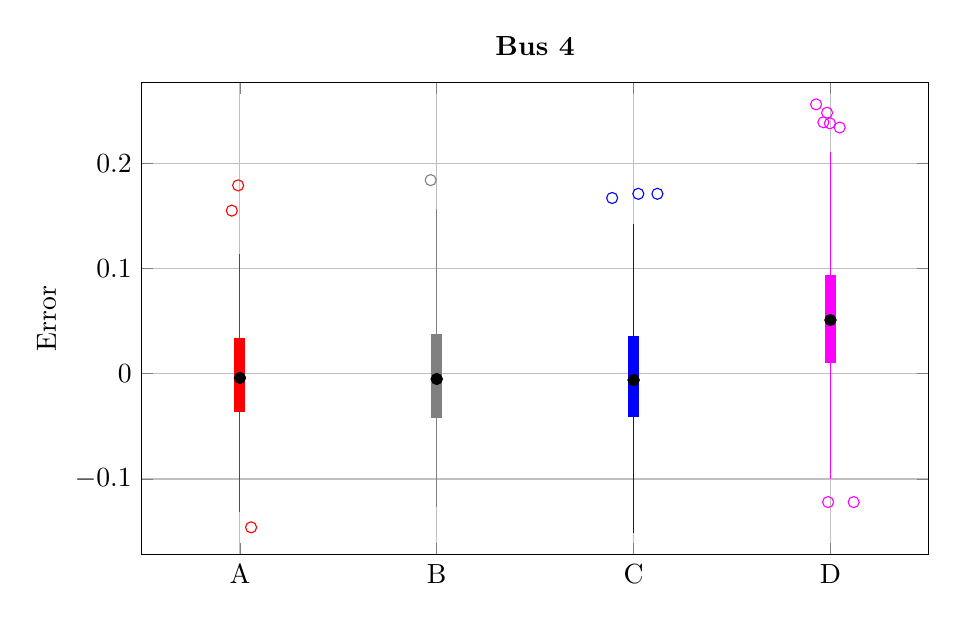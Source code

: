 % This file was created by matlab2tikz.
%
%The latest updates can be retrieved from
%  http://www.mathworks.com/matlabcentral/fileexchange/22022-matlab2tikz-matlab2tikz
%where you can also make suggestions and rate matlab2tikz.
%
\definecolor{mycolor1}{rgb}{1.0,0.0,1.0}%
%
\begin{tikzpicture}

\begin{axis}[%
width=10cm,
height=6cm,
scale only axis,
xmin=0.5,
xmax=4.5,
xtick={1,2,3,4},
xticklabels={{A},{B},{C},{D}},
xmajorgrids,
ymin=-0.172,
ymax=0.277,
ylabel={Error},
ymajorgrids,
axis background/.style={fill=white},
title style={font=\bfseries},
title={Bus 4}
]
\addplot [color=red,solid,forget plot]
  table[row sep=crcr]{%
1	-0.131\\
1	0.114\\
};
\addplot [color=gray,solid,forget plot]
  table[row sep=crcr]{%
2	-0.127\\
2	0.157\\
};
\addplot [color=blue,solid,forget plot]
  table[row sep=crcr]{%
3	-0.151\\
3	0.142\\
};
\addplot [color=mycolor1,solid,forget plot]
  table[row sep=crcr]{%
4	-0.1\\
4	0.211\\
};
\addplot [color=red,solid,line width=4.0pt,forget plot]
  table[row sep=crcr]{%
1	-0.036\\
1	0.034\\
};
\addplot [color=gray,solid,line width=4.0pt,forget plot]
  table[row sep=crcr]{%
2	-0.042\\
2	0.038\\
};
\addplot [color=blue,solid,line width=4.0pt,forget plot]
  table[row sep=crcr]{%
3	-0.041\\
3	0.036\\
};
\addplot [color=mycolor1,solid,line width=4.0pt,forget plot]
  table[row sep=crcr]{%
4	0.01\\
4	0.094\\
};
\addplot [color=black,only marks,mark=*,mark options={solid,fill=black,draw=red},forget plot]
  table[row sep=crcr]{%
1	-0.004\\
};
\addplot [color=black,only marks,mark=*,mark options={solid,fill=black,draw=gray},forget plot]
  table[row sep=crcr]{%
2	-0.005\\
};
\addplot [color=black,only marks,mark=*,mark options={solid,fill=black,draw=blue},forget plot]
  table[row sep=crcr]{%
3	-0.006\\
};
\addplot [color=black,only marks,mark=*,mark options={solid,fill=black,draw=mycolor1},forget plot]
  table[row sep=crcr]{%
4	0.051\\
};
\addplot [color=black,only marks,mark=*,mark options={solid,draw=black},forget plot]
  table[row sep=crcr]{%
1	-0.004\\
};
\addplot [color=black,only marks,mark=*,mark options={solid,draw=black},forget plot]
  table[row sep=crcr]{%
2	-0.005\\
};
\addplot [color=black,only marks,mark=*,mark options={solid,draw=black},forget plot]
  table[row sep=crcr]{%
3	-0.006\\
};
\addplot [color=black,only marks,mark=*,mark options={solid,draw=black},forget plot]
  table[row sep=crcr]{%
4	0.051\\
};
\addplot [color=black,mark size=2.0pt,only marks,mark=o,mark options={solid,draw=red},forget plot]
  table[row sep=crcr]{%
1.057	-0.146\\
0.959	0.155\\
0.991	0.179\\
};
\addplot [color=black,mark size=2.0pt,only marks,mark=o,mark options={solid,draw=gray},forget plot]
  table[row sep=crcr]{%
1.969	0.184\\
};
\addplot [color=black,mark size=2.0pt,only marks,mark=o,mark options={solid,draw=blue},forget plot]
  table[row sep=crcr]{%
2.891	0.167\\
3.121	0.171\\
3.024	0.171\\
};
\addplot [color=black,mark size=2.0pt,only marks,mark=o,mark options={solid,draw=mycolor1},forget plot]
  table[row sep=crcr]{%
3.988	-0.122\\
4.118	-0.122\\
4.047	0.234\\
3.997	0.238\\
3.964	0.239\\
3.983	0.248\\
3.927	0.256\\
};
\end{axis}
\end{tikzpicture}%